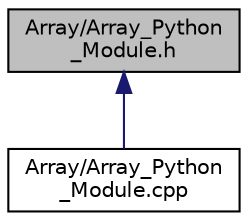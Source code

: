 digraph "Array/Array_Python_Module.h"
{
 // INTERACTIVE_SVG=YES
 // LATEX_PDF_SIZE
  bgcolor="transparent";
  edge [fontname="Helvetica",fontsize="10",labelfontname="Helvetica",labelfontsize="10"];
  node [fontname="Helvetica",fontsize="10",shape=record];
  Node1 [label="Array/Array_Python\l_Module.h",height=0.2,width=0.4,color="black", fillcolor="grey75", style="filled", fontcolor="black",tooltip="Python module for an array object in PySYCL."];
  Node1 -> Node2 [dir="back",color="midnightblue",fontsize="10",style="solid",fontname="Helvetica"];
  Node2 [label="Array/Array_Python\l_Module.cpp",height=0.2,width=0.4,color="black",URL="$_array___python___module_8cpp.html",tooltip="Python module for array in PySYCL."];
}
